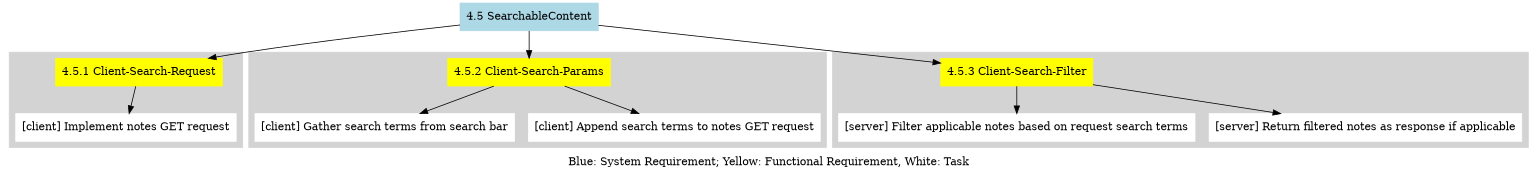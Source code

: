 /*
Searchable Content:
Client-Search-Request: The client would send a GET request for all notes in the proximity

Client-Search-Params: The GET request should have search terms as optional parameters

Client-Search-Filter: The server should find the notes within the range of the user and filter them by the search terms provided (if any).
*/

digraph
{
    size="10.25, 7.75";
    overlap="compress"
    node [shape = rect, color=lightblue, style=filled]; "4.5 SearchableContent";  // System Reqs
    node [shape = rect, color=yellow];                    // Functional Reqs
    "4.5.1 Client-Search-Request" 
    "4.5.2 Client-Search-Params" 
    "4.5.3 Client-Search-Filter";                              
    node [shape = rect, color=black];      // Tasks
    "4.5 SearchableContent" -> "4.5.1 Client-Search-Request";
    "4.5 SearchableContent" -> "4.5.2 Client-Search-Params"; 
    "4.5 SearchableContent" -> "4.5.3 Client-Search-Filter";        
    subgraph cluster_0 {
		style=filled;
		color=lightgrey;
		node [style=filled,color=white];
        "4.5.1 Client-Search-Request" -> "[client] Implement notes GET request"
	}
    subgraph cluster_1 {
		style=filled;
		color=lightgrey;
		node [style=filled,color=white];
        "4.5.2 Client-Search-Params" -> "[client] Gather search terms from search bar"
        "4.5.2 Client-Search-Params" -> "[client] Append search terms to notes GET request"
	}
    subgraph cluster_2 {
		style=filled;
		color=lightgrey;
		node [style=filled,color=white];
        "4.5.3 Client-Search-Filter" -> "[server] Filter applicable notes based on request search terms"
        "4.5.3 Client-Search-Filter" -> "[server] Return filtered notes as response if applicable"
	}
    label="Blue: System Requirement; Yellow: Functional Requirement, White: Task";
}